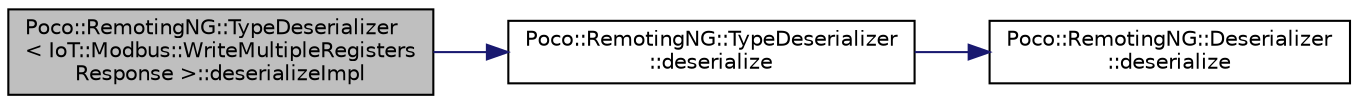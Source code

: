 digraph "Poco::RemotingNG::TypeDeserializer&lt; IoT::Modbus::WriteMultipleRegistersResponse &gt;::deserializeImpl"
{
 // LATEX_PDF_SIZE
  edge [fontname="Helvetica",fontsize="10",labelfontname="Helvetica",labelfontsize="10"];
  node [fontname="Helvetica",fontsize="10",shape=record];
  rankdir="LR";
  Node1 [label="Poco::RemotingNG::TypeDeserializer\l\< IoT::Modbus::WriteMultipleRegisters\lResponse \>::deserializeImpl",height=0.2,width=0.4,color="black", fillcolor="grey75", style="filled", fontcolor="black",tooltip=" "];
  Node1 -> Node2 [color="midnightblue",fontsize="10",style="solid"];
  Node2 [label="Poco::RemotingNG::TypeDeserializer\l::deserialize",height=0.2,width=0.4,color="black", fillcolor="white", style="filled",URL="$classPoco_1_1RemotingNG_1_1TypeDeserializer.html#a93de3b10c219daf40047332e26ac0442",tooltip=" "];
  Node2 -> Node3 [color="midnightblue",fontsize="10",style="solid"];
  Node3 [label="Poco::RemotingNG::Deserializer\l::deserialize",height=0.2,width=0.4,color="black", fillcolor="white", style="filled",URL="$classPoco_1_1RemotingNG_1_1Deserializer.html#aefcff95c9b5ab543cae7f61f856ba5f8",tooltip=" "];
}
